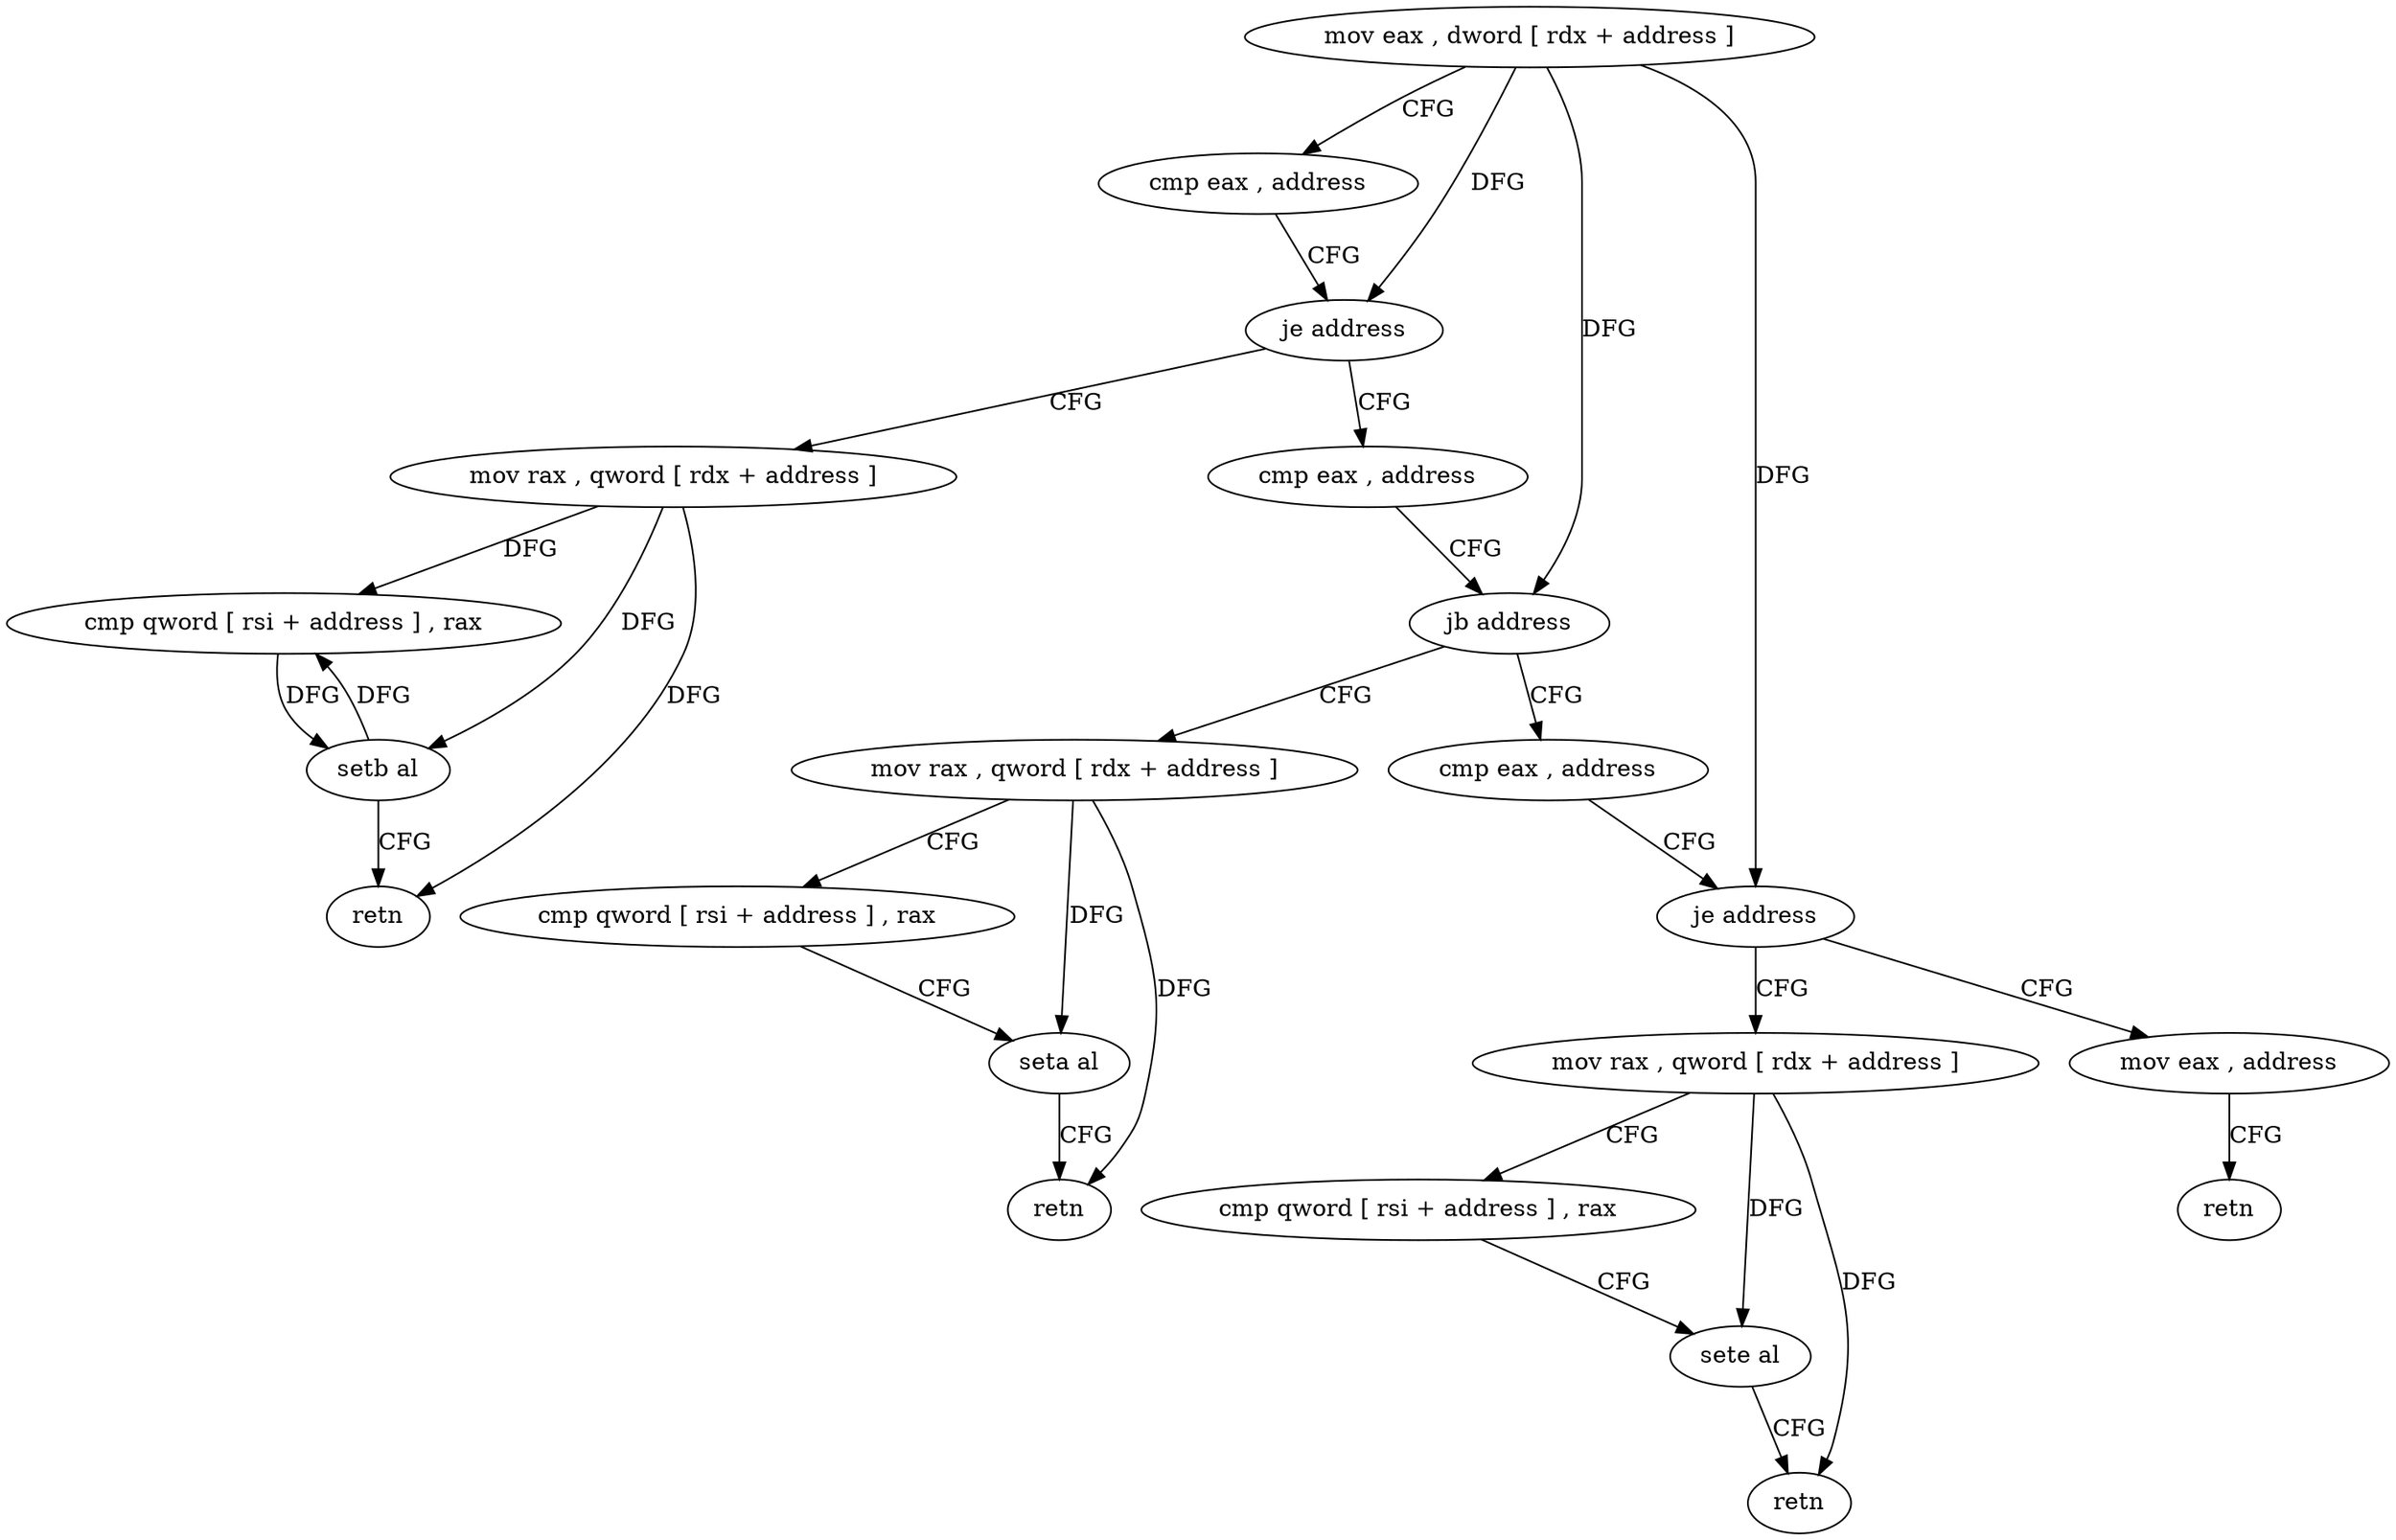 digraph "func" {
"4214582" [label = "mov eax , dword [ rdx + address ]" ]
"4214585" [label = "cmp eax , address" ]
"4214588" [label = "je address" ]
"4214618" [label = "mov rax , qword [ rdx + address ]" ]
"4214590" [label = "cmp eax , address" ]
"4214622" [label = "cmp qword [ rsi + address ] , rax" ]
"4214626" [label = "setb al" ]
"4214629" [label = "retn" ]
"4214593" [label = "jb address" ]
"4214606" [label = "mov rax , qword [ rdx + address ]" ]
"4214595" [label = "cmp eax , address" ]
"4214610" [label = "cmp qword [ rsi + address ] , rax" ]
"4214614" [label = "seta al" ]
"4214617" [label = "retn" ]
"4214598" [label = "je address" ]
"4214630" [label = "mov rax , qword [ rdx + address ]" ]
"4214600" [label = "mov eax , address" ]
"4214634" [label = "cmp qword [ rsi + address ] , rax" ]
"4214638" [label = "sete al" ]
"4214641" [label = "retn" ]
"4214605" [label = "retn" ]
"4214582" -> "4214585" [ label = "CFG" ]
"4214582" -> "4214588" [ label = "DFG" ]
"4214582" -> "4214593" [ label = "DFG" ]
"4214582" -> "4214598" [ label = "DFG" ]
"4214585" -> "4214588" [ label = "CFG" ]
"4214588" -> "4214618" [ label = "CFG" ]
"4214588" -> "4214590" [ label = "CFG" ]
"4214618" -> "4214622" [ label = "DFG" ]
"4214618" -> "4214626" [ label = "DFG" ]
"4214618" -> "4214629" [ label = "DFG" ]
"4214590" -> "4214593" [ label = "CFG" ]
"4214622" -> "4214626" [ label = "DFG" ]
"4214626" -> "4214629" [ label = "CFG" ]
"4214626" -> "4214622" [ label = "DFG" ]
"4214593" -> "4214606" [ label = "CFG" ]
"4214593" -> "4214595" [ label = "CFG" ]
"4214606" -> "4214610" [ label = "CFG" ]
"4214606" -> "4214614" [ label = "DFG" ]
"4214606" -> "4214617" [ label = "DFG" ]
"4214595" -> "4214598" [ label = "CFG" ]
"4214610" -> "4214614" [ label = "CFG" ]
"4214614" -> "4214617" [ label = "CFG" ]
"4214598" -> "4214630" [ label = "CFG" ]
"4214598" -> "4214600" [ label = "CFG" ]
"4214630" -> "4214634" [ label = "CFG" ]
"4214630" -> "4214638" [ label = "DFG" ]
"4214630" -> "4214641" [ label = "DFG" ]
"4214600" -> "4214605" [ label = "CFG" ]
"4214634" -> "4214638" [ label = "CFG" ]
"4214638" -> "4214641" [ label = "CFG" ]
}
